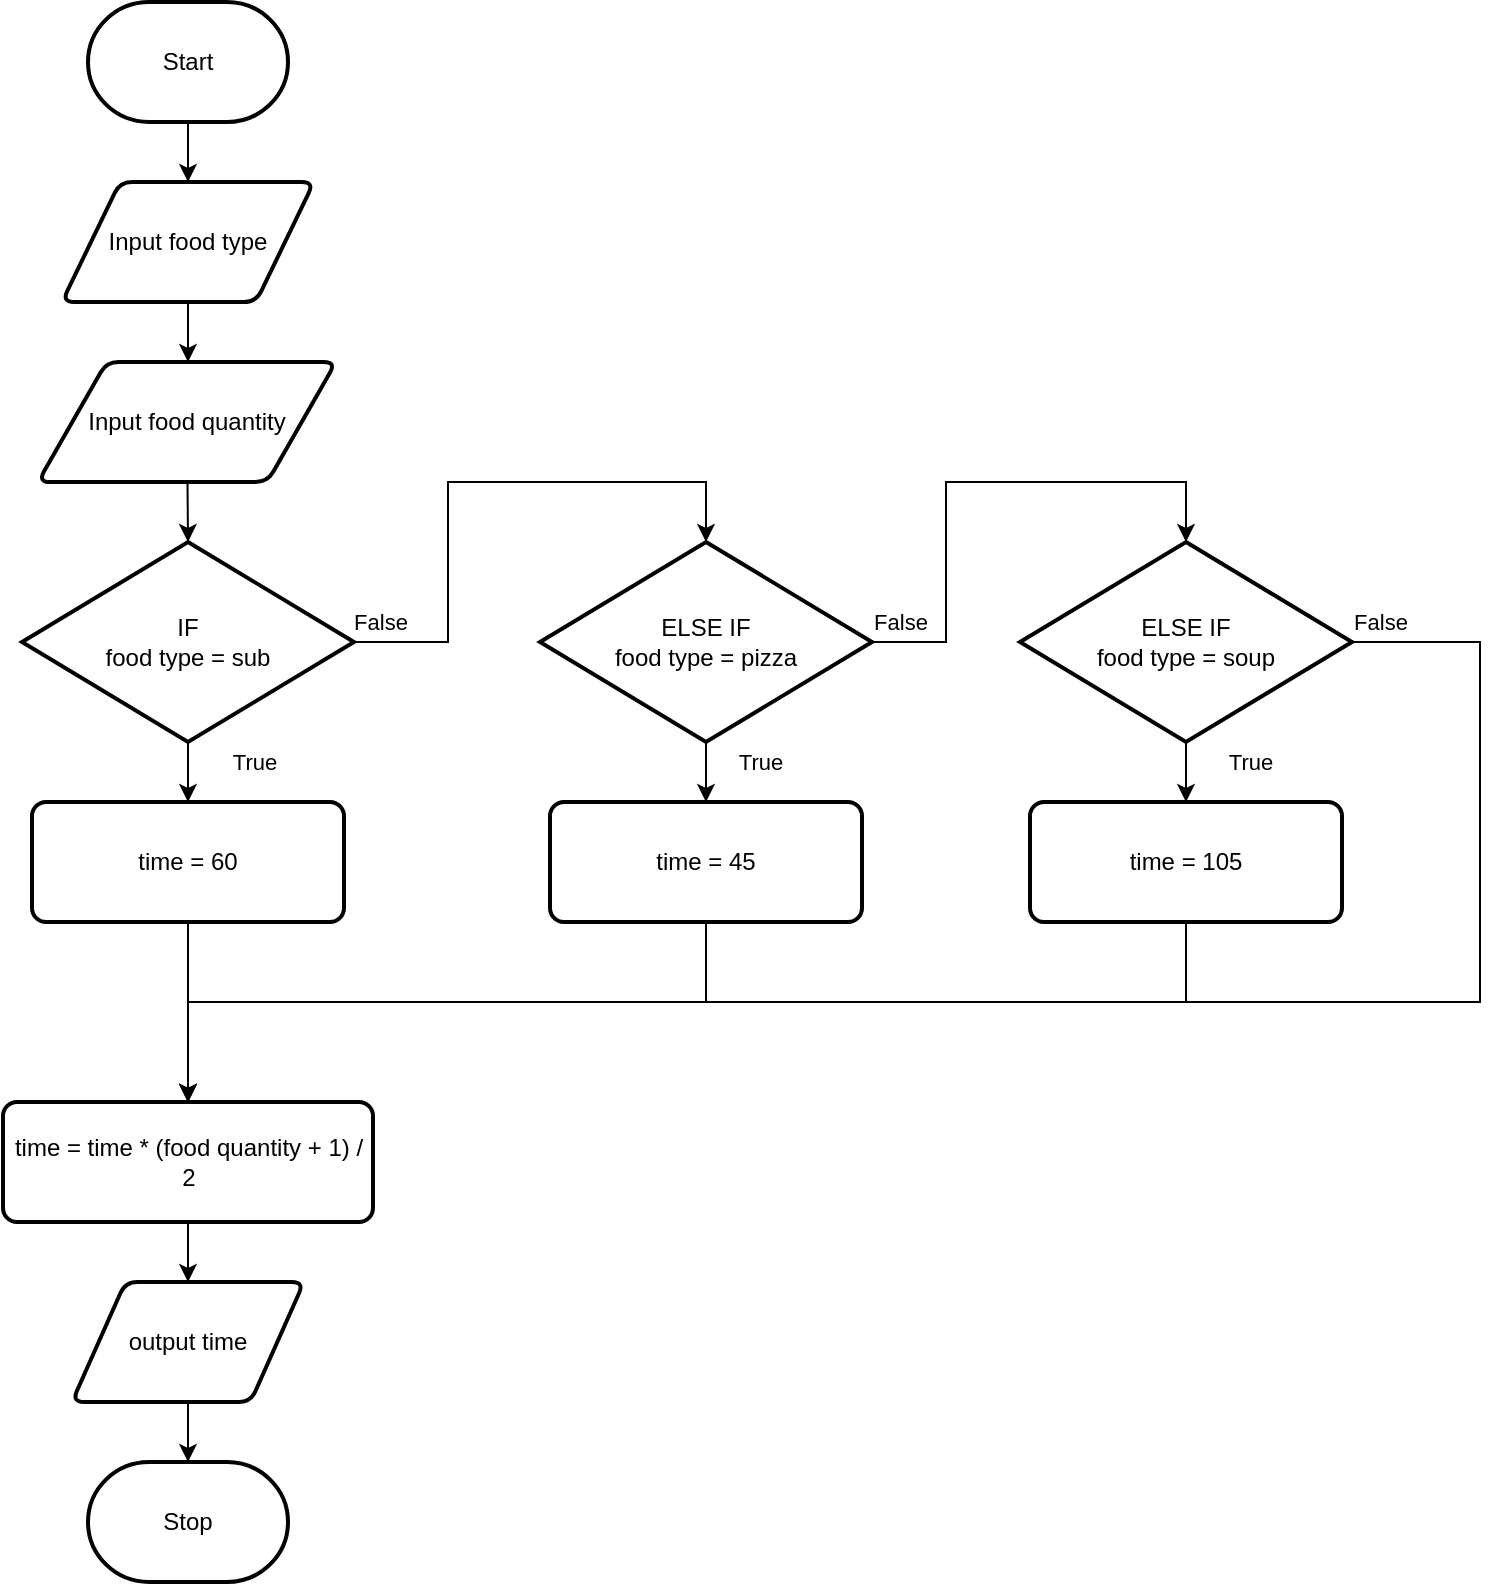 <mxfile>
    <diagram id="ZRSm4YuozpoxyfXZYBY6" name="Page-1">
        <mxGraphModel dx="1086" dy="658" grid="1" gridSize="10" guides="1" tooltips="1" connect="1" arrows="1" fold="1" page="1" pageScale="1" pageWidth="827" pageHeight="1169" math="0" shadow="0">
            <root>
                <mxCell id="0"/>
                <mxCell id="1" parent="0"/>
                <mxCell id="17" value="" style="edgeStyle=none;rounded=0;html=1;" parent="1" source="2" target="3" edge="1">
                    <mxGeometry relative="1" as="geometry"/>
                </mxCell>
                <mxCell id="2" value="Start" style="strokeWidth=2;html=1;shape=mxgraph.flowchart.terminator;whiteSpace=wrap;" parent="1" vertex="1">
                    <mxGeometry x="364" y="80" width="100" height="60" as="geometry"/>
                </mxCell>
                <mxCell id="16" value="" style="edgeStyle=none;rounded=0;html=1;" parent="1" source="3" edge="1">
                    <mxGeometry relative="1" as="geometry">
                        <mxPoint x="414" y="260" as="targetPoint"/>
                    </mxGeometry>
                </mxCell>
                <mxCell id="3" value="Input food type" style="shape=parallelogram;html=1;strokeWidth=2;perimeter=parallelogramPerimeter;whiteSpace=wrap;rounded=1;arcSize=12;size=0.23;" parent="1" vertex="1">
                    <mxGeometry x="351" y="170" width="126" height="60" as="geometry"/>
                </mxCell>
                <mxCell id="10" value="" style="edgeStyle=none;rounded=0;html=1;" parent="1" source="4" target="6" edge="1">
                    <mxGeometry relative="1" as="geometry"/>
                </mxCell>
                <mxCell id="4" value="time = time * (food quantity + 1) / 2" style="rounded=1;whiteSpace=wrap;html=1;absoluteArcSize=1;arcSize=14;strokeWidth=2;" parent="1" vertex="1">
                    <mxGeometry x="321.5" y="630" width="185" height="60" as="geometry"/>
                </mxCell>
                <mxCell id="12" style="edgeStyle=none;rounded=0;html=1;entryX=0.5;entryY=0;entryDx=0;entryDy=0;entryPerimeter=0;" parent="1" source="6" target="11" edge="1">
                    <mxGeometry relative="1" as="geometry"/>
                </mxCell>
                <mxCell id="6" value="output time" style="shape=parallelogram;html=1;strokeWidth=2;perimeter=parallelogramPerimeter;whiteSpace=wrap;rounded=1;arcSize=12;size=0.23;" parent="1" vertex="1">
                    <mxGeometry x="356" y="720" width="116" height="60" as="geometry"/>
                </mxCell>
                <mxCell id="11" value="Stop" style="strokeWidth=2;html=1;shape=mxgraph.flowchart.terminator;whiteSpace=wrap;" parent="1" vertex="1">
                    <mxGeometry x="364" y="810" width="100" height="60" as="geometry"/>
                </mxCell>
                <mxCell id="18" value="" style="edgeStyle=none;rounded=0;html=1;" edge="1" parent="1" source="19">
                    <mxGeometry relative="1" as="geometry">
                        <mxPoint x="414" y="350" as="targetPoint"/>
                    </mxGeometry>
                </mxCell>
                <mxCell id="19" value="Input food quantity" style="shape=parallelogram;html=1;strokeWidth=2;perimeter=parallelogramPerimeter;whiteSpace=wrap;rounded=1;arcSize=12;size=0.23;" vertex="1" parent="1">
                    <mxGeometry x="339" y="260" width="149" height="60" as="geometry"/>
                </mxCell>
                <mxCell id="23" style="edgeStyle=orthogonalEdgeStyle;html=1;entryX=0.5;entryY=0;entryDx=0;entryDy=0;entryPerimeter=0;rounded=0;" edge="1" parent="1" source="20" target="21">
                    <mxGeometry relative="1" as="geometry">
                        <Array as="points">
                            <mxPoint x="544" y="400"/>
                            <mxPoint x="544" y="320"/>
                            <mxPoint x="673" y="320"/>
                        </Array>
                    </mxGeometry>
                </mxCell>
                <mxCell id="30" value="" style="edgeStyle=orthogonalEdgeStyle;shape=connector;rounded=0;html=1;labelBackgroundColor=default;strokeColor=default;fontFamily=Helvetica;fontSize=11;fontColor=default;endArrow=classic;" edge="1" parent="1" source="20" target="27">
                    <mxGeometry relative="1" as="geometry"/>
                </mxCell>
                <mxCell id="20" value="IF&lt;br&gt;food type = sub" style="strokeWidth=2;html=1;shape=mxgraph.flowchart.decision;whiteSpace=wrap;" vertex="1" parent="1">
                    <mxGeometry x="331" y="350" width="166" height="100" as="geometry"/>
                </mxCell>
                <mxCell id="24" style="edgeStyle=orthogonalEdgeStyle;shape=connector;rounded=0;html=1;entryX=0.5;entryY=0;entryDx=0;entryDy=0;entryPerimeter=0;labelBackgroundColor=default;strokeColor=default;fontFamily=Helvetica;fontSize=11;fontColor=default;endArrow=classic;" edge="1" parent="1" source="21" target="22">
                    <mxGeometry relative="1" as="geometry">
                        <Array as="points">
                            <mxPoint x="793" y="400"/>
                            <mxPoint x="793" y="320"/>
                            <mxPoint x="913" y="320"/>
                        </Array>
                    </mxGeometry>
                </mxCell>
                <mxCell id="31" value="" style="edgeStyle=orthogonalEdgeStyle;shape=connector;rounded=0;html=1;labelBackgroundColor=default;strokeColor=default;fontFamily=Helvetica;fontSize=11;fontColor=default;endArrow=classic;" edge="1" parent="1" source="21" target="28">
                    <mxGeometry relative="1" as="geometry"/>
                </mxCell>
                <mxCell id="21" value="ELSE IF&lt;br&gt;food type = pizza" style="strokeWidth=2;html=1;shape=mxgraph.flowchart.decision;whiteSpace=wrap;" vertex="1" parent="1">
                    <mxGeometry x="590" y="350" width="166" height="100" as="geometry"/>
                </mxCell>
                <mxCell id="32" value="" style="edgeStyle=orthogonalEdgeStyle;shape=connector;rounded=0;html=1;labelBackgroundColor=default;strokeColor=default;fontFamily=Helvetica;fontSize=11;fontColor=default;endArrow=classic;" edge="1" parent="1" source="22" target="29">
                    <mxGeometry relative="1" as="geometry"/>
                </mxCell>
                <mxCell id="36" style="edgeStyle=orthogonalEdgeStyle;shape=connector;rounded=0;html=1;entryX=0.5;entryY=0;entryDx=0;entryDy=0;labelBackgroundColor=default;strokeColor=default;fontFamily=Helvetica;fontSize=11;fontColor=default;endArrow=classic;" edge="1" parent="1" source="22" target="4">
                    <mxGeometry relative="1" as="geometry">
                        <Array as="points">
                            <mxPoint x="1060" y="400"/>
                            <mxPoint x="1060" y="580"/>
                            <mxPoint x="414" y="580"/>
                        </Array>
                    </mxGeometry>
                </mxCell>
                <mxCell id="22" value="ELSE IF&lt;br&gt;food type = soup" style="strokeWidth=2;html=1;shape=mxgraph.flowchart.decision;whiteSpace=wrap;" vertex="1" parent="1">
                    <mxGeometry x="830" y="350" width="166" height="100" as="geometry"/>
                </mxCell>
                <mxCell id="25" value="False" style="text;html=1;align=center;verticalAlign=middle;resizable=0;points=[];autosize=1;strokeColor=none;fillColor=none;fontSize=11;fontFamily=Helvetica;fontColor=default;" vertex="1" parent="1">
                    <mxGeometry x="485" y="375" width="50" height="30" as="geometry"/>
                </mxCell>
                <mxCell id="26" value="False" style="text;html=1;align=center;verticalAlign=middle;resizable=0;points=[];autosize=1;strokeColor=none;fillColor=none;fontSize=11;fontFamily=Helvetica;fontColor=default;" vertex="1" parent="1">
                    <mxGeometry x="745" y="375" width="50" height="30" as="geometry"/>
                </mxCell>
                <mxCell id="33" style="edgeStyle=orthogonalEdgeStyle;shape=connector;rounded=0;html=1;entryX=0.5;entryY=0;entryDx=0;entryDy=0;labelBackgroundColor=default;strokeColor=default;fontFamily=Helvetica;fontSize=11;fontColor=default;endArrow=classic;" edge="1" parent="1" source="27" target="4">
                    <mxGeometry relative="1" as="geometry"/>
                </mxCell>
                <mxCell id="27" value="time = 60" style="rounded=1;whiteSpace=wrap;html=1;absoluteArcSize=1;arcSize=14;strokeWidth=2;" vertex="1" parent="1">
                    <mxGeometry x="336" y="480" width="156" height="60" as="geometry"/>
                </mxCell>
                <mxCell id="34" style="edgeStyle=orthogonalEdgeStyle;shape=connector;rounded=0;html=1;entryX=0.5;entryY=0;entryDx=0;entryDy=0;labelBackgroundColor=default;strokeColor=default;fontFamily=Helvetica;fontSize=11;fontColor=default;endArrow=classic;" edge="1" parent="1" source="28" target="4">
                    <mxGeometry relative="1" as="geometry">
                        <Array as="points">
                            <mxPoint x="673" y="580"/>
                            <mxPoint x="414" y="580"/>
                        </Array>
                    </mxGeometry>
                </mxCell>
                <mxCell id="28" value="time = 45" style="rounded=1;whiteSpace=wrap;html=1;absoluteArcSize=1;arcSize=14;strokeWidth=2;" vertex="1" parent="1">
                    <mxGeometry x="595" y="480" width="156" height="60" as="geometry"/>
                </mxCell>
                <mxCell id="35" style="edgeStyle=orthogonalEdgeStyle;shape=connector;rounded=0;html=1;entryX=0.5;entryY=0;entryDx=0;entryDy=0;labelBackgroundColor=default;strokeColor=default;fontFamily=Helvetica;fontSize=11;fontColor=default;endArrow=classic;" edge="1" parent="1" source="29" target="4">
                    <mxGeometry relative="1" as="geometry">
                        <Array as="points">
                            <mxPoint x="913" y="580"/>
                            <mxPoint x="414" y="580"/>
                        </Array>
                    </mxGeometry>
                </mxCell>
                <mxCell id="29" value="time = 105" style="rounded=1;whiteSpace=wrap;html=1;absoluteArcSize=1;arcSize=14;strokeWidth=2;" vertex="1" parent="1">
                    <mxGeometry x="835" y="480" width="156" height="60" as="geometry"/>
                </mxCell>
                <mxCell id="37" value="False" style="text;html=1;align=center;verticalAlign=middle;resizable=0;points=[];autosize=1;strokeColor=none;fillColor=none;fontSize=11;fontFamily=Helvetica;fontColor=default;" vertex="1" parent="1">
                    <mxGeometry x="985" y="375" width="50" height="30" as="geometry"/>
                </mxCell>
                <mxCell id="38" value="True" style="text;html=1;align=center;verticalAlign=middle;resizable=0;points=[];autosize=1;strokeColor=none;fillColor=none;fontSize=11;fontFamily=Helvetica;fontColor=default;" vertex="1" parent="1">
                    <mxGeometry x="920" y="445" width="50" height="30" as="geometry"/>
                </mxCell>
                <mxCell id="39" value="True" style="text;html=1;align=center;verticalAlign=middle;resizable=0;points=[];autosize=1;strokeColor=none;fillColor=none;fontSize=11;fontFamily=Helvetica;fontColor=default;" vertex="1" parent="1">
                    <mxGeometry x="675" y="445" width="50" height="30" as="geometry"/>
                </mxCell>
                <mxCell id="40" value="True" style="text;html=1;align=center;verticalAlign=middle;resizable=0;points=[];autosize=1;strokeColor=none;fillColor=none;fontSize=11;fontFamily=Helvetica;fontColor=default;" vertex="1" parent="1">
                    <mxGeometry x="422" y="445" width="50" height="30" as="geometry"/>
                </mxCell>
            </root>
        </mxGraphModel>
    </diagram>
</mxfile>